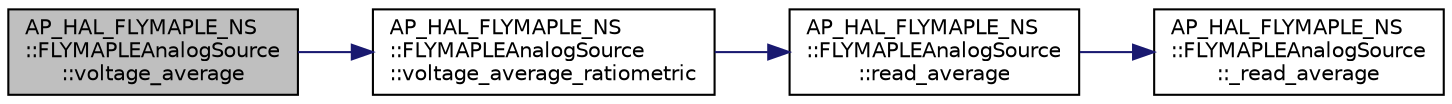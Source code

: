 digraph "AP_HAL_FLYMAPLE_NS::FLYMAPLEAnalogSource::voltage_average"
{
 // INTERACTIVE_SVG=YES
  edge [fontname="Helvetica",fontsize="10",labelfontname="Helvetica",labelfontsize="10"];
  node [fontname="Helvetica",fontsize="10",shape=record];
  rankdir="LR";
  Node1 [label="AP_HAL_FLYMAPLE_NS\l::FLYMAPLEAnalogSource\l::voltage_average",height=0.2,width=0.4,color="black", fillcolor="grey75", style="filled", fontcolor="black"];
  Node1 -> Node2 [color="midnightblue",fontsize="10",style="solid",fontname="Helvetica"];
  Node2 [label="AP_HAL_FLYMAPLE_NS\l::FLYMAPLEAnalogSource\l::voltage_average_ratiometric",height=0.2,width=0.4,color="black", fillcolor="white", style="filled",URL="$classAP__HAL__FLYMAPLE__NS_1_1FLYMAPLEAnalogSource.html#ad11b733b4fc3da4724d28909c34e9e0c"];
  Node2 -> Node3 [color="midnightblue",fontsize="10",style="solid",fontname="Helvetica"];
  Node3 [label="AP_HAL_FLYMAPLE_NS\l::FLYMAPLEAnalogSource\l::read_average",height=0.2,width=0.4,color="black", fillcolor="white", style="filled",URL="$classAP__HAL__FLYMAPLE__NS_1_1FLYMAPLEAnalogSource.html#a546d1a6ad74f17b5e4841d619ae19393"];
  Node3 -> Node4 [color="midnightblue",fontsize="10",style="solid",fontname="Helvetica"];
  Node4 [label="AP_HAL_FLYMAPLE_NS\l::FLYMAPLEAnalogSource\l::_read_average",height=0.2,width=0.4,color="black", fillcolor="white", style="filled",URL="$classAP__HAL__FLYMAPLE__NS_1_1FLYMAPLEAnalogSource.html#a10460945dfa0bf6c58b9c20e884ba4b7"];
}
